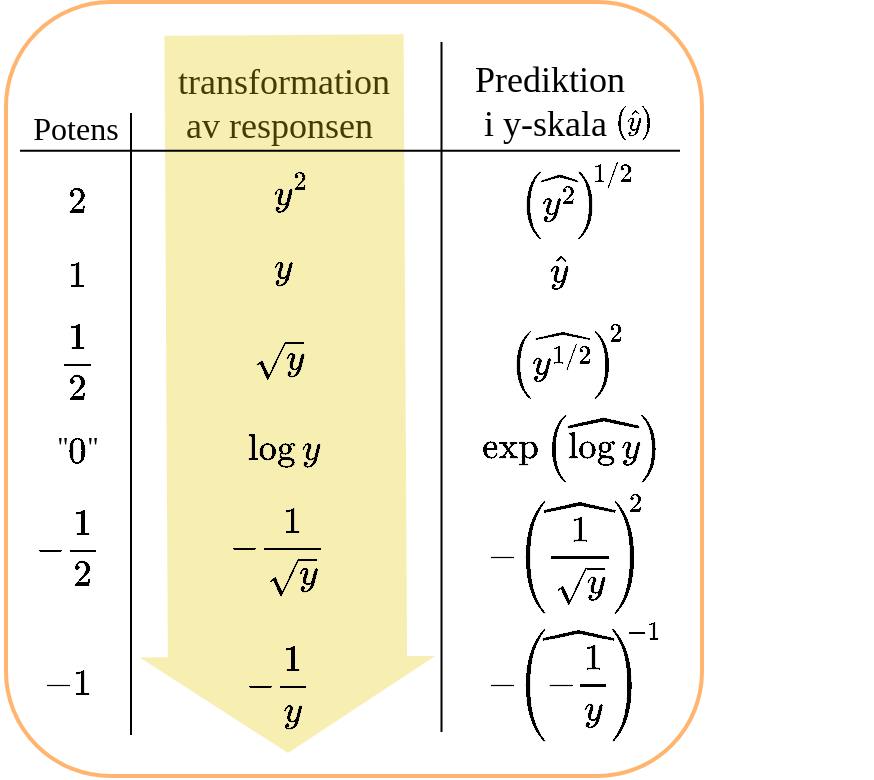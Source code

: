 <mxfile version="20.6.2" type="device"><diagram id="B1nuN-r7G2r0qPYfqt6F" name="Page-1"><mxGraphModel dx="1737" dy="766" grid="0" gridSize="10" guides="1" tooltips="1" connect="1" arrows="1" fold="1" page="0" pageScale="1" pageWidth="850" pageHeight="1100" math="1" shadow="0"><root><mxCell id="0"/><mxCell id="1" parent="0"/><mxCell id="x_uS7E19pQC-BlIdFbhY-204" value="&lt;span style=&quot;color: rgba(0, 0, 0, 0); font-family: monospace; font-size: 0px; text-align: start;&quot;&gt;%3CmxGraphModel%3E%3Croot%3E%3CmxCell%20id%3D%220%22%2F%3E%3CmxCell%20id%3D%221%22%20parent%3D%220%22%2F%3E%3CmxCell%20id%3D%222%22%20value%3D%22%24%24y%24%24%22%20style%3D%22text%3Bhtml%3D1%3BstrokeColor%3Dnone%3BfillColor%3Dnone%3Balign%3Dcenter%3BverticalAlign%3Dmiddle%3BwhiteSpace%3Dwrap%3Brounded%3D0%3BstrokeWidth%3D1%3BfontFamily%3DVerdana%3BfontSize%3D14%3B%22%20vertex%3D%221%22%20parent%3D%221%22%3E%3CmxGeometry%20x%3D%22282%22%20y%3D%22498%22%20width%3D%2260%22%20height%3D%2222%22%20as%3D%22geometry%22%2F%3E%3C%2FmxCell%3E%3C%2Froot%3E%3C%2FmxGraphModel%3E&lt;/span&gt;" style="rounded=1;whiteSpace=wrap;html=1;strokeColor=#FFB570;strokeWidth=2;fontFamily=Verdana;fontSize=16;fillColor=none;" parent="1" vertex="1"><mxGeometry x="-260" y="33" width="348" height="387" as="geometry"/></mxCell><mxCell id="x_uS7E19pQC-BlIdFbhY-209" value="transformation&lt;br&gt;av responsen&amp;nbsp;" style="text;html=1;strokeColor=none;fillColor=none;align=center;verticalAlign=middle;whiteSpace=wrap;rounded=0;strokeWidth=1;fontFamily=Verdana;fontSize=18;" parent="1" vertex="1"><mxGeometry x="-154" y="71.778" width="65.502" height="24.852" as="geometry"/></mxCell><mxCell id="x_uS7E19pQC-BlIdFbhY-237" value="" style="shape=flexArrow;endArrow=classic;html=1;rounded=1;strokeWidth=1;endWidth=27.079;endSize=15.716;fillColor=#e3c800;strokeColor=none;width=119.6;opacity=30;" parent="1" edge="1"><mxGeometry width="50" height="50" relative="1" as="geometry"><mxPoint x="-121" y="49" as="sourcePoint"/><mxPoint x="-119" y="409" as="targetPoint"/></mxGeometry></mxCell><mxCell id="x_uS7E19pQC-BlIdFbhY-203" value="" style="line;strokeWidth=1;html=1;strokeColor=default;fontFamily=Verdana;fontSize=16;fillColor=none;gradientColor=default;" parent="1" vertex="1"><mxGeometry x="-252.99" y="101.72" width="329.99" height="11.3" as="geometry"/></mxCell><mxCell id="x_uS7E19pQC-BlIdFbhY-206" value="" style="line;strokeWidth=1;direction=south;html=1;rounded=1;strokeColor=#000000;fontFamily=Verdana;fontSize=16;fillColor=none;gradientColor=default;" parent="1" vertex="1"><mxGeometry x="-47.71" y="53" width="10.92" height="345" as="geometry"/></mxCell><mxCell id="x_uS7E19pQC-BlIdFbhY-208" value="Potens" style="text;html=1;strokeColor=none;fillColor=none;align=center;verticalAlign=middle;whiteSpace=wrap;rounded=0;strokeWidth=1;fontFamily=Verdana;fontSize=16;" parent="1" vertex="1"><mxGeometry x="-257.633" y="83.778" width="65.502" height="24.852" as="geometry"/></mxCell><mxCell id="x_uS7E19pQC-BlIdFbhY-210" value="Prediktion i y-skala&amp;nbsp;" style="text;html=1;strokeColor=none;fillColor=none;align=center;verticalAlign=middle;whiteSpace=wrap;rounded=0;strokeWidth=1;fontFamily=Verdana;fontSize=18;" parent="1" vertex="1"><mxGeometry x="-21.336" y="70.778" width="65.502" height="24.852" as="geometry"/></mxCell><mxCell id="x_uS7E19pQC-BlIdFbhY-211" value="$$2$$" style="text;html=1;strokeColor=none;fillColor=none;align=center;verticalAlign=middle;whiteSpace=wrap;rounded=0;strokeWidth=1;fontFamily=Verdana;fontSize=18;" parent="1" vertex="1"><mxGeometry x="-256.541" y="116.019" width="65.502" height="33.889" as="geometry"/></mxCell><mxCell id="x_uS7E19pQC-BlIdFbhY-212" value="$$1$$" style="text;html=1;strokeColor=none;fillColor=none;align=center;verticalAlign=middle;whiteSpace=wrap;rounded=0;strokeWidth=1;fontFamily=Verdana;fontSize=18;" parent="1" vertex="1"><mxGeometry x="-256.541" y="153.519" width="65.502" height="33.889" as="geometry"/></mxCell><mxCell id="x_uS7E19pQC-BlIdFbhY-213" value="$$\frac{1}{2}$$" style="text;html=1;strokeColor=none;fillColor=none;align=center;verticalAlign=middle;whiteSpace=wrap;rounded=0;strokeWidth=1;fontFamily=Verdana;fontSize=18;" parent="1" vertex="1"><mxGeometry x="-256.541" y="195.185" width="65.502" height="33.889" as="geometry"/></mxCell><mxCell id="x_uS7E19pQC-BlIdFbhY-214" value="$$0$$" style="text;html=1;strokeColor=none;fillColor=none;align=center;verticalAlign=middle;whiteSpace=wrap;rounded=0;strokeWidth=1;fontFamily=Verdana;fontSize=18;" parent="1" vertex="1"><mxGeometry x="-256.541" y="241.5" width="65.502" height="33.889" as="geometry"/></mxCell><mxCell id="x_uS7E19pQC-BlIdFbhY-215" value="$$-\frac{1}{2}$$" style="text;html=1;strokeColor=none;fillColor=none;align=center;verticalAlign=middle;whiteSpace=wrap;rounded=0;strokeWidth=1;fontFamily=Verdana;fontSize=18;" parent="1" vertex="1"><mxGeometry x="-262" y="287.778" width="65.502" height="33.889" as="geometry"/></mxCell><mxCell id="x_uS7E19pQC-BlIdFbhY-216" value="$$-1$$" style="text;html=1;strokeColor=none;fillColor=none;align=center;verticalAlign=middle;whiteSpace=wrap;rounded=0;strokeWidth=1;fontFamily=Verdana;fontSize=18;" parent="1" vertex="1"><mxGeometry x="-262" y="357.13" width="65.502" height="33.889" as="geometry"/></mxCell><mxCell id="x_uS7E19pQC-BlIdFbhY-217" value="$$y^2$$" style="text;html=1;strokeColor=none;fillColor=none;align=center;verticalAlign=middle;whiteSpace=wrap;rounded=0;strokeWidth=1;fontFamily=Verdana;fontSize=18;" parent="1" vertex="1"><mxGeometry x="-148.122" y="114.63" width="61.135" height="28.241" as="geometry"/></mxCell><mxCell id="x_uS7E19pQC-BlIdFbhY-218" value="$$y$$" style="text;html=1;strokeColor=none;fillColor=none;align=center;verticalAlign=middle;whiteSpace=wrap;rounded=0;strokeWidth=1;fontFamily=Verdana;fontSize=18;" parent="1" vertex="1"><mxGeometry x="-153.581" y="153.648" width="65.502" height="24.852" as="geometry"/></mxCell><mxCell id="x_uS7E19pQC-BlIdFbhY-220" value="$$\sqrt{y}$$" style="text;html=1;strokeColor=none;fillColor=none;align=center;verticalAlign=middle;whiteSpace=wrap;rounded=0;strokeWidth=1;fontFamily=Verdana;fontSize=18;" parent="1" vertex="1"><mxGeometry x="-155.764" y="198.704" width="65.502" height="24.852" as="geometry"/></mxCell><mxCell id="x_uS7E19pQC-BlIdFbhY-221" value="$$\log{y}$$" style="text;html=1;strokeColor=none;fillColor=none;align=center;verticalAlign=middle;whiteSpace=wrap;rounded=0;strokeWidth=1;fontFamily=Verdana;fontSize=18;" parent="1" vertex="1"><mxGeometry x="-153.581" y="243.889" width="65.502" height="24.852" as="geometry"/></mxCell><mxCell id="x_uS7E19pQC-BlIdFbhY-222" value="$$-\frac{1}{\sqrt{y}}$$" style="text;html=1;strokeColor=none;fillColor=none;align=center;verticalAlign=middle;whiteSpace=wrap;rounded=0;strokeWidth=1;fontFamily=Verdana;fontSize=18;" parent="1" vertex="1"><mxGeometry x="-156.856" y="295.074" width="65.502" height="24.852" as="geometry"/></mxCell><mxCell id="x_uS7E19pQC-BlIdFbhY-223" value="$$-\frac{1}{y}$$" style="text;html=1;strokeColor=none;fillColor=none;align=center;verticalAlign=middle;whiteSpace=wrap;rounded=0;strokeWidth=1;fontFamily=Verdana;fontSize=18;" parent="1" vertex="1"><mxGeometry x="-156.856" y="362.167" width="65.502" height="24.852" as="geometry"/></mxCell><mxCell id="x_uS7E19pQC-BlIdFbhY-224" value="$$\Big(\widehat{ y^2}\Big)^{\hspace{-0.1cm}1/2}$$" style="text;html=1;strokeColor=none;fillColor=none;align=center;verticalAlign=middle;whiteSpace=wrap;rounded=0;strokeWidth=1;fontFamily=Verdana;fontSize=18;" parent="1" vertex="1"><mxGeometry x="-7.061" y="119.148" width="65.502" height="24.852" as="geometry"/></mxCell><mxCell id="x_uS7E19pQC-BlIdFbhY-225" value="$$\widehat{y}$$" style="text;html=1;strokeColor=none;fillColor=none;align=center;verticalAlign=middle;whiteSpace=wrap;rounded=0;strokeWidth=1;fontFamily=Verdana;fontSize=18;" parent="1" vertex="1"><mxGeometry x="-16.336" y="154.778" width="65.502" height="24.852" as="geometry"/></mxCell><mxCell id="x_uS7E19pQC-BlIdFbhY-226" value="$$\Big(\widehat{ y^{1/2}}\Big)^{\hspace{-0.1cm}2}$$" style="text;html=1;strokeColor=none;fillColor=none;align=center;verticalAlign=middle;whiteSpace=wrap;rounded=0;strokeWidth=1;fontFamily=Verdana;fontSize=18;" parent="1" vertex="1"><mxGeometry x="-11.52" y="199.833" width="65.502" height="24.852" as="geometry"/></mxCell><mxCell id="x_uS7E19pQC-BlIdFbhY-227" value="$$\exp\Big(\widehat{\log{y}}\Big)$$" style="text;html=1;strokeColor=none;fillColor=none;align=center;verticalAlign=middle;whiteSpace=wrap;rounded=0;strokeWidth=1;fontFamily=Verdana;fontSize=18;" parent="1" vertex="1"><mxGeometry x="-10.245" y="244.019" width="65.502" height="24.852" as="geometry"/></mxCell><mxCell id="x_uS7E19pQC-BlIdFbhY-228" value="$$-\Bigg(\widehat {\frac{1}{\sqrt{y}}}\Bigg)^{\hspace{-0.2cm}2}$$" style="text;html=1;strokeColor=none;fillColor=none;align=center;verticalAlign=middle;whiteSpace=wrap;rounded=0;strokeWidth=1;fontFamily=Verdana;fontSize=18;" parent="1" vertex="1"><mxGeometry x="-12.703" y="295.074" width="65.502" height="24.852" as="geometry"/></mxCell><mxCell id="x_uS7E19pQC-BlIdFbhY-229" value="$$-\Bigg(\widehat{-\frac{1}{y}}\Bigg)^{\hspace{-0.2cm}&lt;br&gt;-1}$$" style="text;html=1;strokeColor=none;fillColor=none;align=center;verticalAlign=middle;whiteSpace=wrap;rounded=0;strokeWidth=1;fontFamily=Verdana;fontSize=18;" parent="1" vertex="1"><mxGeometry x="-7.795" y="359.907" width="65.502" height="24.852" as="geometry"/></mxCell><mxCell id="x_uS7E19pQC-BlIdFbhY-230" value="&quot;" style="text;html=1;strokeColor=none;fillColor=none;align=center;verticalAlign=middle;whiteSpace=wrap;rounded=0;strokeWidth=1;fontFamily=Verdana;fontSize=14;" parent="1" vertex="1"><mxGeometry x="-236.891" y="252.361" width="10.917" height="7.907" as="geometry"/></mxCell><mxCell id="x_uS7E19pQC-BlIdFbhY-231" value="&quot;" style="text;html=1;strokeColor=none;fillColor=none;align=center;verticalAlign=middle;whiteSpace=wrap;rounded=0;strokeWidth=1;fontFamily=Verdana;fontSize=14;" parent="1" vertex="1"><mxGeometry x="-221.607" y="252.361" width="10.917" height="7.907" as="geometry"/></mxCell><mxCell id="laoWWXlDQsZi6e09v8Wl-2" value="" style="line;strokeWidth=1;direction=south;html=1;rounded=1;strokeColor=#000000;fontFamily=Verdana;fontSize=16;fillColor=none;gradientColor=default;" vertex="1" parent="1"><mxGeometry x="-202.96" y="88.52" width="10.92" height="310.96" as="geometry"/></mxCell><mxCell id="laoWWXlDQsZi6e09v8Wl-10" value="$$\big(\hat y\big)$$" style="text;html=1;strokeColor=none;fillColor=none;align=center;verticalAlign=middle;whiteSpace=wrap;rounded=0;" vertex="1" parent="1"><mxGeometry x="24" y="77.63" width="60" height="30" as="geometry"/></mxCell></root></mxGraphModel></diagram></mxfile>